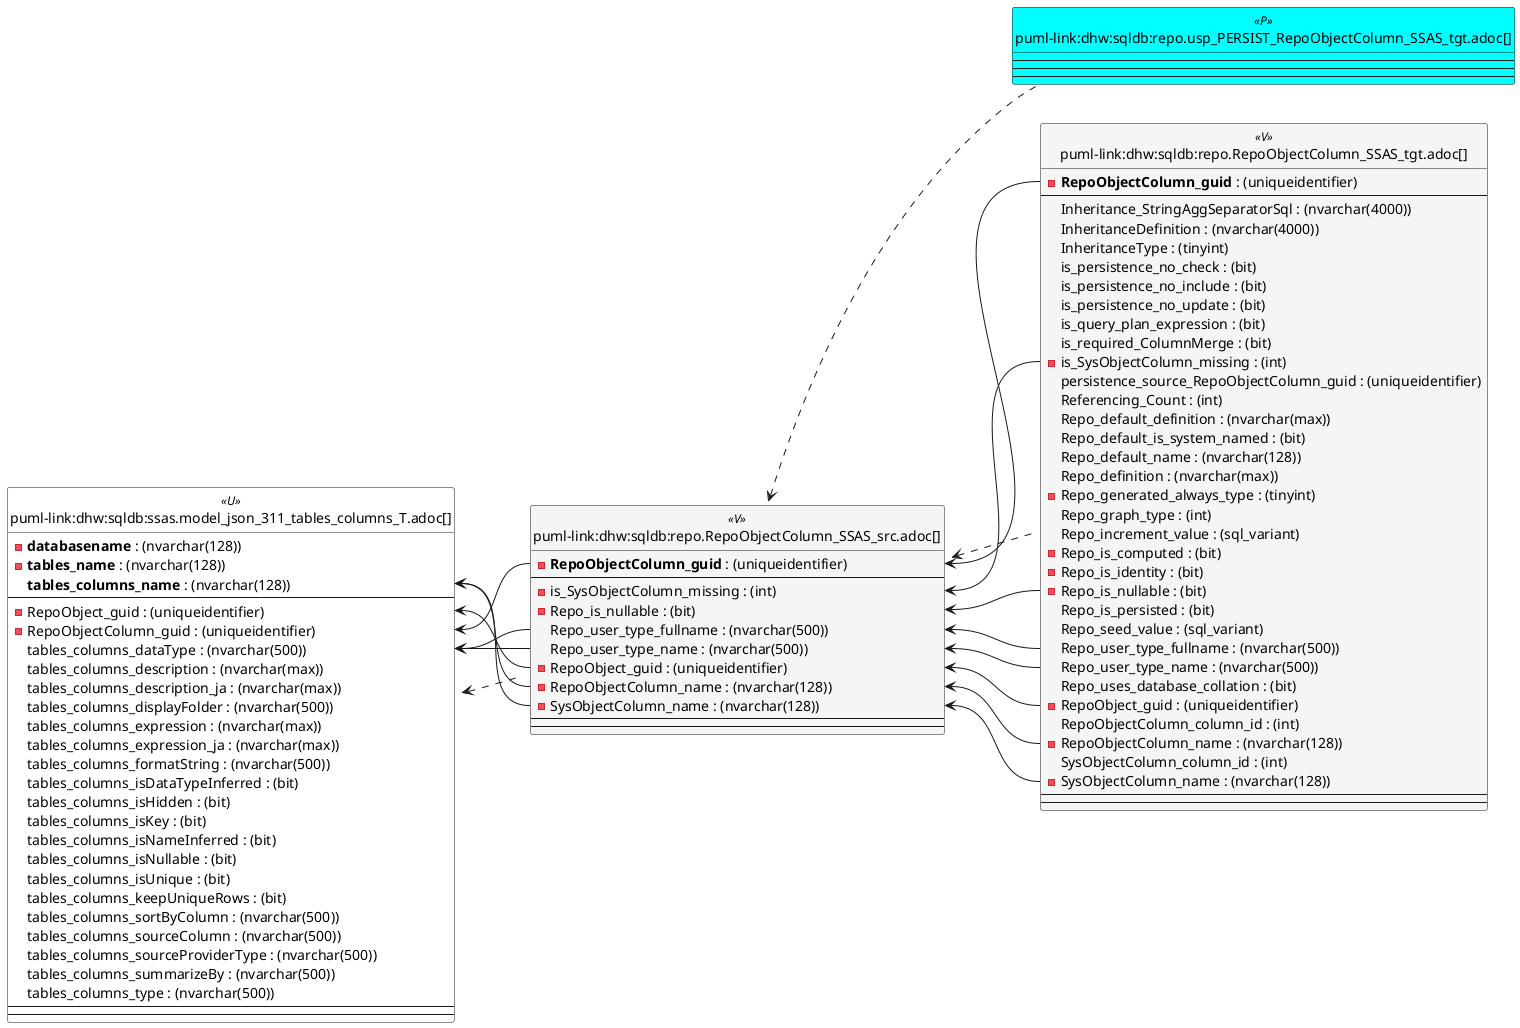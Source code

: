 @startuml
left to right direction
'top to bottom direction
hide circle
'avoide "." issues:
set namespaceSeparator none


skinparam class {
  BackgroundColor White
  BackgroundColor<<FN>> Yellow
  BackgroundColor<<FS>> Yellow
  BackgroundColor<<FT>> LightGray
  BackgroundColor<<IF>> Yellow
  BackgroundColor<<IS>> Yellow
  BackgroundColor<<P>> Aqua
  BackgroundColor<<PC>> Aqua
  BackgroundColor<<SN>> Yellow
  BackgroundColor<<SO>> SlateBlue
  BackgroundColor<<TF>> LightGray
  BackgroundColor<<TR>> Tomato
  BackgroundColor<<U>> White
  BackgroundColor<<V>> WhiteSmoke
  BackgroundColor<<X>> Aqua
  BackgroundColor<<external>> AliceBlue
}


entity "puml-link:dhw:sqldb:repo.RepoObjectColumn_SSAS_src.adoc[]" as repo.RepoObjectColumn_SSAS_src << V >> {
  - **RepoObjectColumn_guid** : (uniqueidentifier)
  --
  - is_SysObjectColumn_missing : (int)
  - Repo_is_nullable : (bit)
  Repo_user_type_fullname : (nvarchar(500))
  Repo_user_type_name : (nvarchar(500))
  - RepoObject_guid : (uniqueidentifier)
  - RepoObjectColumn_name : (nvarchar(128))
  - SysObjectColumn_name : (nvarchar(128))
  --
  --
}

entity "puml-link:dhw:sqldb:repo.RepoObjectColumn_SSAS_tgt.adoc[]" as repo.RepoObjectColumn_SSAS_tgt << V >> {
  - **RepoObjectColumn_guid** : (uniqueidentifier)
  --
  Inheritance_StringAggSeparatorSql : (nvarchar(4000))
  InheritanceDefinition : (nvarchar(4000))
  InheritanceType : (tinyint)
  is_persistence_no_check : (bit)
  is_persistence_no_include : (bit)
  is_persistence_no_update : (bit)
  is_query_plan_expression : (bit)
  is_required_ColumnMerge : (bit)
  - is_SysObjectColumn_missing : (int)
  persistence_source_RepoObjectColumn_guid : (uniqueidentifier)
  Referencing_Count : (int)
  Repo_default_definition : (nvarchar(max))
  Repo_default_is_system_named : (bit)
  Repo_default_name : (nvarchar(128))
  Repo_definition : (nvarchar(max))
  - Repo_generated_always_type : (tinyint)
  Repo_graph_type : (int)
  Repo_increment_value : (sql_variant)
  - Repo_is_computed : (bit)
  - Repo_is_identity : (bit)
  - Repo_is_nullable : (bit)
  Repo_is_persisted : (bit)
  Repo_seed_value : (sql_variant)
  Repo_user_type_fullname : (nvarchar(500))
  Repo_user_type_name : (nvarchar(500))
  Repo_uses_database_collation : (bit)
  - RepoObject_guid : (uniqueidentifier)
  RepoObjectColumn_column_id : (int)
  - RepoObjectColumn_name : (nvarchar(128))
  SysObjectColumn_column_id : (int)
  - SysObjectColumn_name : (nvarchar(128))
  --
  --
}

entity "puml-link:dhw:sqldb:repo.usp_PERSIST_RepoObjectColumn_SSAS_tgt.adoc[]" as repo.usp_PERSIST_RepoObjectColumn_SSAS_tgt << P >> {
  --
  --
  --
}

entity "puml-link:dhw:sqldb:ssas.model_json_311_tables_columns_T.adoc[]" as ssas.model_json_311_tables_columns_T << U >> {
  - **databasename** : (nvarchar(128))
  - **tables_name** : (nvarchar(128))
  **tables_columns_name** : (nvarchar(128))
  --
  - RepoObject_guid : (uniqueidentifier)
  - RepoObjectColumn_guid : (uniqueidentifier)
  tables_columns_dataType : (nvarchar(500))
  tables_columns_description : (nvarchar(max))
  tables_columns_description_ja : (nvarchar(max))
  tables_columns_displayFolder : (nvarchar(500))
  tables_columns_expression : (nvarchar(max))
  tables_columns_expression_ja : (nvarchar(max))
  tables_columns_formatString : (nvarchar(500))
  tables_columns_isDataTypeInferred : (bit)
  tables_columns_isHidden : (bit)
  tables_columns_isKey : (bit)
  tables_columns_isNameInferred : (bit)
  tables_columns_isNullable : (bit)
  tables_columns_isUnique : (bit)
  tables_columns_keepUniqueRows : (bit)
  tables_columns_sortByColumn : (nvarchar(500))
  tables_columns_sourceColumn : (nvarchar(500))
  tables_columns_sourceProviderType : (nvarchar(500))
  tables_columns_summarizeBy : (nvarchar(500))
  tables_columns_type : (nvarchar(500))
  --
  --
}

repo.RepoObjectColumn_SSAS_src <.. repo.RepoObjectColumn_SSAS_tgt
repo.RepoObjectColumn_SSAS_src <.. repo.usp_PERSIST_RepoObjectColumn_SSAS_tgt
ssas.model_json_311_tables_columns_T <.. repo.RepoObjectColumn_SSAS_src
"repo.RepoObjectColumn_SSAS_src::is_SysObjectColumn_missing" <-- "repo.RepoObjectColumn_SSAS_tgt::is_SysObjectColumn_missing"
"repo.RepoObjectColumn_SSAS_src::Repo_is_nullable" <-- "repo.RepoObjectColumn_SSAS_tgt::Repo_is_nullable"
"repo.RepoObjectColumn_SSAS_src::Repo_user_type_fullname" <-- "repo.RepoObjectColumn_SSAS_tgt::Repo_user_type_fullname"
"repo.RepoObjectColumn_SSAS_src::Repo_user_type_name" <-- "repo.RepoObjectColumn_SSAS_tgt::Repo_user_type_name"
"repo.RepoObjectColumn_SSAS_src::RepoObject_guid" <-- "repo.RepoObjectColumn_SSAS_tgt::RepoObject_guid"
"repo.RepoObjectColumn_SSAS_src::RepoObjectColumn_guid" <-- "repo.RepoObjectColumn_SSAS_tgt::RepoObjectColumn_guid"
"repo.RepoObjectColumn_SSAS_src::RepoObjectColumn_name" <-- "repo.RepoObjectColumn_SSAS_tgt::RepoObjectColumn_name"
"repo.RepoObjectColumn_SSAS_src::SysObjectColumn_name" <-- "repo.RepoObjectColumn_SSAS_tgt::SysObjectColumn_name"
"ssas.model_json_311_tables_columns_T::RepoObject_guid" <-- "repo.RepoObjectColumn_SSAS_src::RepoObject_guid"
"ssas.model_json_311_tables_columns_T::RepoObjectColumn_guid" <-- "repo.RepoObjectColumn_SSAS_src::RepoObjectColumn_guid"
"ssas.model_json_311_tables_columns_T::tables_columns_dataType" <-- "repo.RepoObjectColumn_SSAS_src::Repo_user_type_name"
"ssas.model_json_311_tables_columns_T::tables_columns_dataType" <-- "repo.RepoObjectColumn_SSAS_src::Repo_user_type_fullname"
"ssas.model_json_311_tables_columns_T::tables_columns_name" <-- "repo.RepoObjectColumn_SSAS_src::RepoObjectColumn_name"
"ssas.model_json_311_tables_columns_T::tables_columns_name" <-- "repo.RepoObjectColumn_SSAS_src::SysObjectColumn_name"
@enduml

